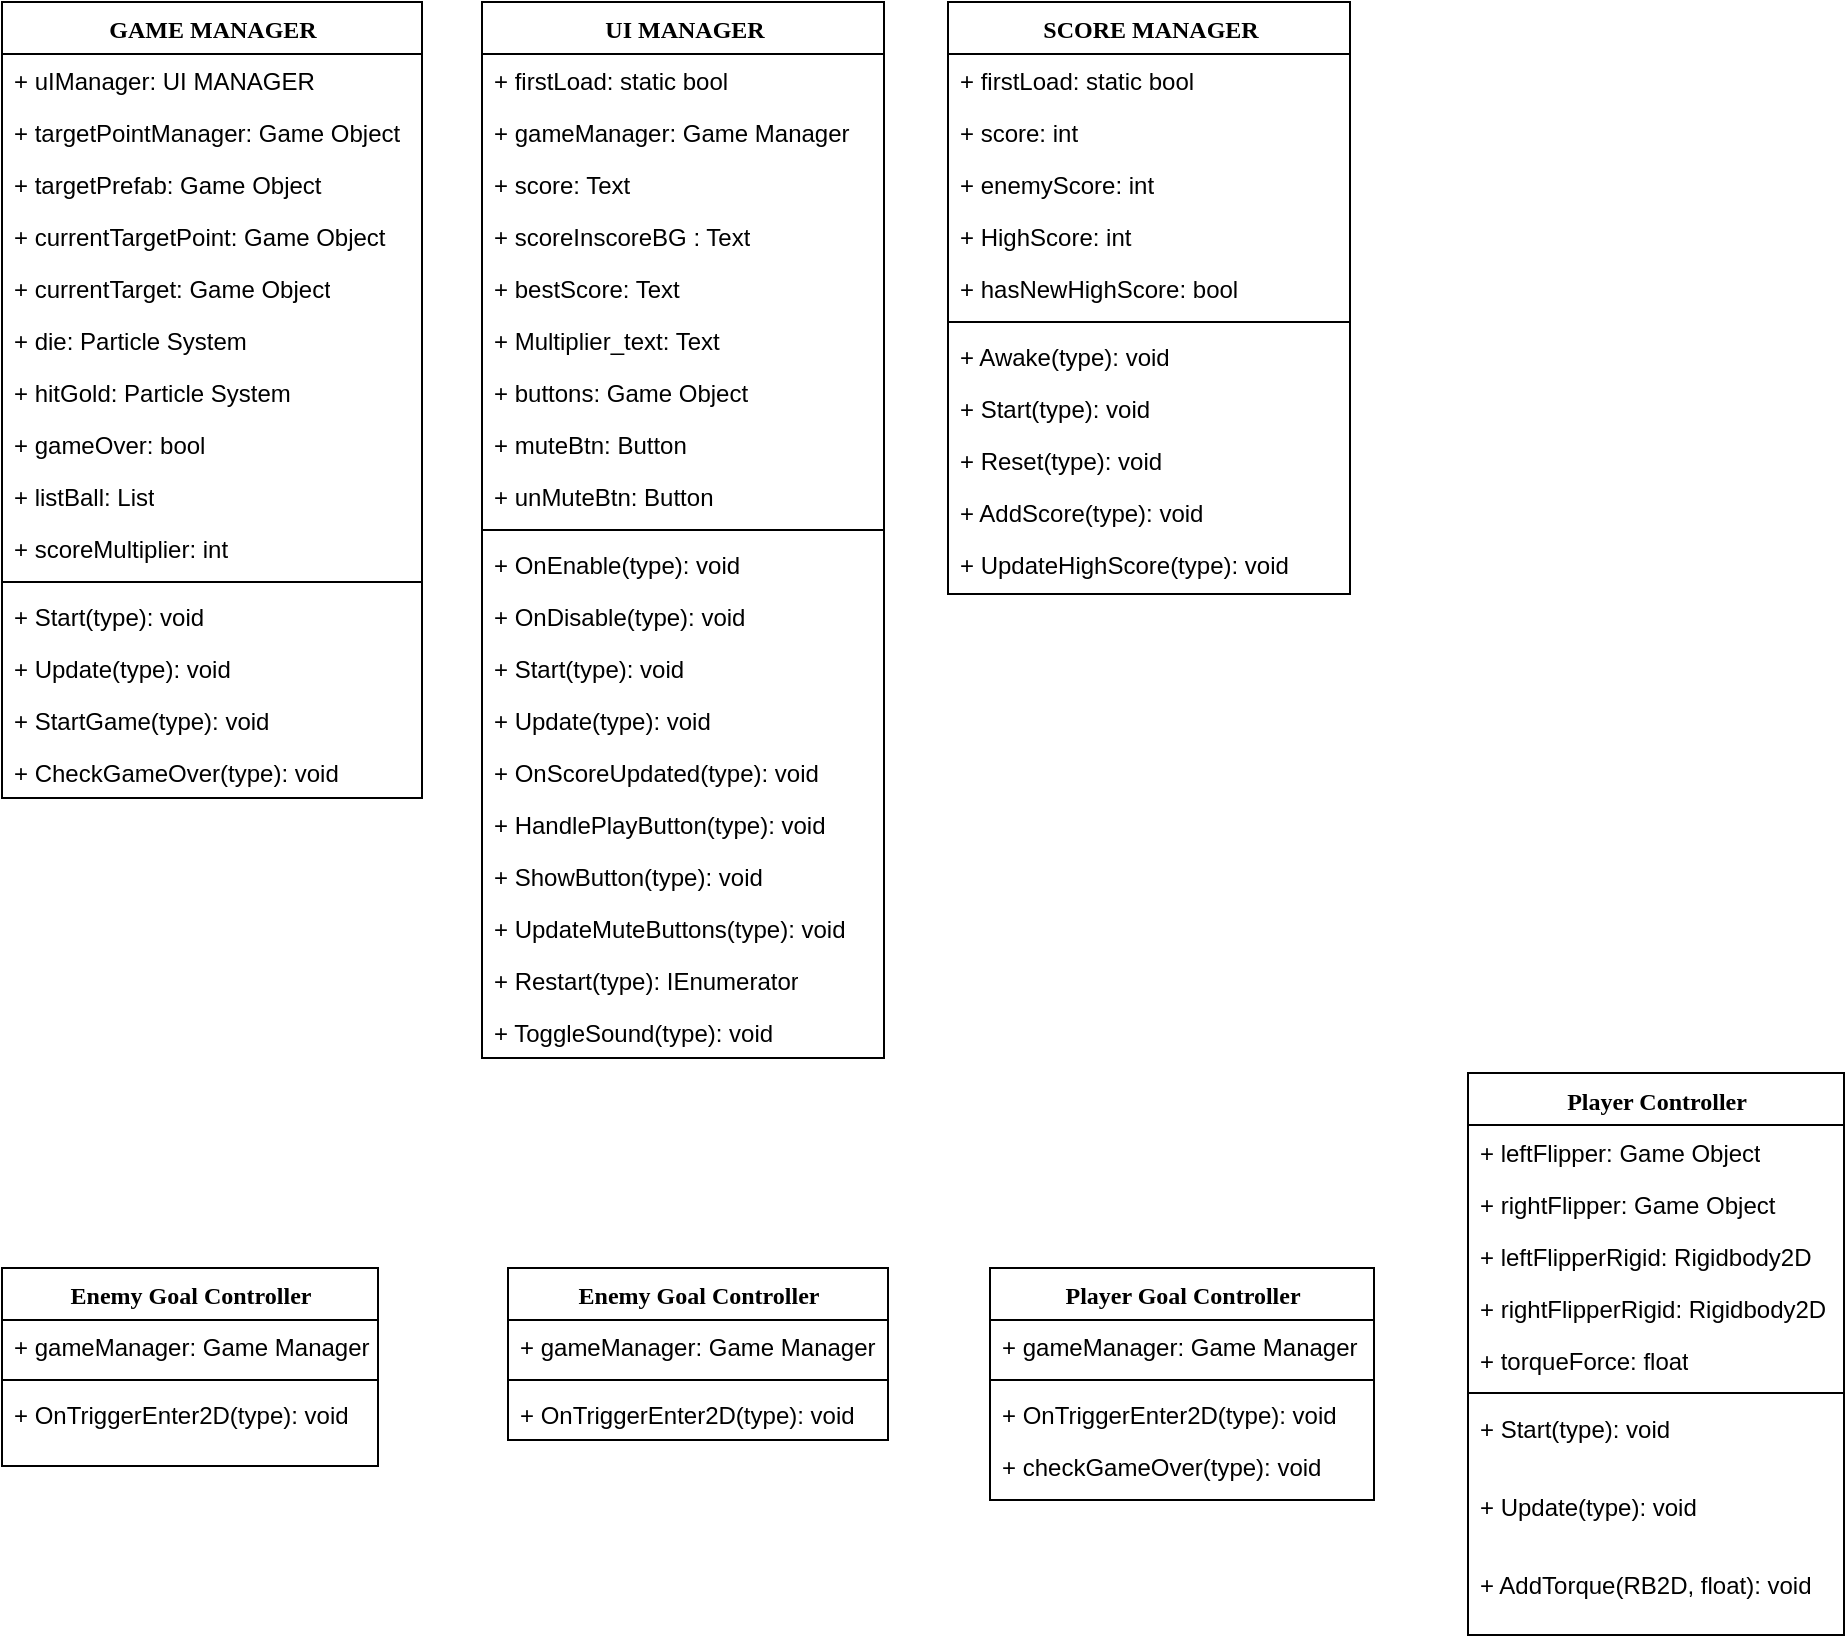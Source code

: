 <mxfile version="19.0.3" type="device"><diagram name="Page-1" id="9f46799a-70d6-7492-0946-bef42562c5a5"><mxGraphModel dx="1738" dy="1198" grid="0" gridSize="10" guides="1" tooltips="1" connect="1" arrows="1" fold="1" page="1" pageScale="1" pageWidth="1169" pageHeight="827" background="none" math="0" shadow="0"><root><mxCell id="0"/><mxCell id="1" parent="0"/><mxCell id="78961159f06e98e8-17" value="GAME MANAGER" style="swimlane;html=1;fontStyle=1;align=center;verticalAlign=top;childLayout=stackLayout;horizontal=1;startSize=26;horizontalStack=0;resizeParent=1;resizeLast=0;collapsible=1;marginBottom=0;swimlaneFillColor=#ffffff;rounded=0;shadow=0;comic=0;labelBackgroundColor=none;strokeWidth=1;fillColor=none;fontFamily=Verdana;fontSize=12" parent="1" vertex="1"><mxGeometry x="80" width="210" height="398" as="geometry"/></mxCell><mxCell id="78961159f06e98e8-21" value="+ uIManager: UI MANAGER" style="text;html=1;strokeColor=none;fillColor=none;align=left;verticalAlign=top;spacingLeft=4;spacingRight=4;whiteSpace=wrap;overflow=hidden;rotatable=0;points=[[0,0.5],[1,0.5]];portConstraint=eastwest;" parent="78961159f06e98e8-17" vertex="1"><mxGeometry y="26" width="210" height="26" as="geometry"/></mxCell><mxCell id="78961159f06e98e8-23" value="+ targetPointManager: Game Object" style="text;html=1;strokeColor=none;fillColor=none;align=left;verticalAlign=top;spacingLeft=4;spacingRight=4;whiteSpace=wrap;overflow=hidden;rotatable=0;points=[[0,0.5],[1,0.5]];portConstraint=eastwest;" parent="78961159f06e98e8-17" vertex="1"><mxGeometry y="52" width="210" height="26" as="geometry"/></mxCell><mxCell id="78961159f06e98e8-25" value="+ targetPrefab: Game Object" style="text;html=1;strokeColor=none;fillColor=none;align=left;verticalAlign=top;spacingLeft=4;spacingRight=4;whiteSpace=wrap;overflow=hidden;rotatable=0;points=[[0,0.5],[1,0.5]];portConstraint=eastwest;" parent="78961159f06e98e8-17" vertex="1"><mxGeometry y="78" width="210" height="26" as="geometry"/></mxCell><mxCell id="78961159f06e98e8-26" value="+ currentTargetPoint: Game Object" style="text;html=1;strokeColor=none;fillColor=none;align=left;verticalAlign=top;spacingLeft=4;spacingRight=4;whiteSpace=wrap;overflow=hidden;rotatable=0;points=[[0,0.5],[1,0.5]];portConstraint=eastwest;" parent="78961159f06e98e8-17" vertex="1"><mxGeometry y="104" width="210" height="26" as="geometry"/></mxCell><mxCell id="78961159f06e98e8-24" value="+ currentTarget: Game Object" style="text;html=1;strokeColor=none;fillColor=none;align=left;verticalAlign=top;spacingLeft=4;spacingRight=4;whiteSpace=wrap;overflow=hidden;rotatable=0;points=[[0,0.5],[1,0.5]];portConstraint=eastwest;" parent="78961159f06e98e8-17" vertex="1"><mxGeometry y="130" width="210" height="26" as="geometry"/></mxCell><mxCell id="i7pr4gN_zjUnl7qCKzy3-4" value="+ die: Particle System" style="text;html=1;strokeColor=none;fillColor=none;align=left;verticalAlign=top;spacingLeft=4;spacingRight=4;whiteSpace=wrap;overflow=hidden;rotatable=0;points=[[0,0.5],[1,0.5]];portConstraint=eastwest;" parent="78961159f06e98e8-17" vertex="1"><mxGeometry y="156" width="210" height="26" as="geometry"/></mxCell><mxCell id="i7pr4gN_zjUnl7qCKzy3-5" value="+ hitGold: Particle System" style="text;html=1;strokeColor=none;fillColor=none;align=left;verticalAlign=top;spacingLeft=4;spacingRight=4;whiteSpace=wrap;overflow=hidden;rotatable=0;points=[[0,0.5],[1,0.5]];portConstraint=eastwest;" parent="78961159f06e98e8-17" vertex="1"><mxGeometry y="182" width="210" height="26" as="geometry"/></mxCell><mxCell id="i7pr4gN_zjUnl7qCKzy3-6" value="+ gameOver: bool" style="text;html=1;strokeColor=none;fillColor=none;align=left;verticalAlign=top;spacingLeft=4;spacingRight=4;whiteSpace=wrap;overflow=hidden;rotatable=0;points=[[0,0.5],[1,0.5]];portConstraint=eastwest;" parent="78961159f06e98e8-17" vertex="1"><mxGeometry y="208" width="210" height="26" as="geometry"/></mxCell><mxCell id="i7pr4gN_zjUnl7qCKzy3-7" value="+ listBall: List" style="text;html=1;strokeColor=none;fillColor=none;align=left;verticalAlign=top;spacingLeft=4;spacingRight=4;whiteSpace=wrap;overflow=hidden;rotatable=0;points=[[0,0.5],[1,0.5]];portConstraint=eastwest;" parent="78961159f06e98e8-17" vertex="1"><mxGeometry y="234" width="210" height="26" as="geometry"/></mxCell><mxCell id="i7pr4gN_zjUnl7qCKzy3-8" value="+ scoreMultiplier: int" style="text;html=1;strokeColor=none;fillColor=none;align=left;verticalAlign=top;spacingLeft=4;spacingRight=4;whiteSpace=wrap;overflow=hidden;rotatable=0;points=[[0,0.5],[1,0.5]];portConstraint=eastwest;" parent="78961159f06e98e8-17" vertex="1"><mxGeometry y="260" width="210" height="26" as="geometry"/></mxCell><mxCell id="78961159f06e98e8-19" value="" style="line;html=1;strokeWidth=1;fillColor=none;align=left;verticalAlign=middle;spacingTop=-1;spacingLeft=3;spacingRight=3;rotatable=0;labelPosition=right;points=[];portConstraint=eastwest;" parent="78961159f06e98e8-17" vertex="1"><mxGeometry y="286" width="210" height="8" as="geometry"/></mxCell><mxCell id="78961159f06e98e8-20" value="+ Start(type): void" style="text;html=1;strokeColor=none;fillColor=none;align=left;verticalAlign=top;spacingLeft=4;spacingRight=4;whiteSpace=wrap;overflow=hidden;rotatable=0;points=[[0,0.5],[1,0.5]];portConstraint=eastwest;" parent="78961159f06e98e8-17" vertex="1"><mxGeometry y="294" width="210" height="26" as="geometry"/></mxCell><mxCell id="78961159f06e98e8-27" value="+ Update(type): void" style="text;html=1;strokeColor=none;fillColor=none;align=left;verticalAlign=top;spacingLeft=4;spacingRight=4;whiteSpace=wrap;overflow=hidden;rotatable=0;points=[[0,0.5],[1,0.5]];portConstraint=eastwest;" parent="78961159f06e98e8-17" vertex="1"><mxGeometry y="320" width="210" height="26" as="geometry"/></mxCell><mxCell id="i7pr4gN_zjUnl7qCKzy3-15" value="+ StartGame(type): void" style="text;html=1;strokeColor=none;fillColor=none;align=left;verticalAlign=top;spacingLeft=4;spacingRight=4;whiteSpace=wrap;overflow=hidden;rotatable=0;points=[[0,0.5],[1,0.5]];portConstraint=eastwest;" parent="78961159f06e98e8-17" vertex="1"><mxGeometry y="346" width="210" height="26" as="geometry"/></mxCell><mxCell id="i7pr4gN_zjUnl7qCKzy3-16" value="+ CheckGameOver(type): void" style="text;html=1;strokeColor=none;fillColor=none;align=left;verticalAlign=top;spacingLeft=4;spacingRight=4;whiteSpace=wrap;overflow=hidden;rotatable=0;points=[[0,0.5],[1,0.5]];portConstraint=eastwest;" parent="78961159f06e98e8-17" vertex="1"><mxGeometry y="372" width="210" height="26" as="geometry"/></mxCell><mxCell id="78961159f06e98e8-30" value="UI MANAGER" style="swimlane;html=1;fontStyle=1;align=center;verticalAlign=top;childLayout=stackLayout;horizontal=1;startSize=26;horizontalStack=0;resizeParent=1;resizeLast=0;collapsible=1;marginBottom=0;swimlaneFillColor=#ffffff;rounded=0;shadow=0;comic=0;labelBackgroundColor=none;strokeWidth=1;fillColor=none;fontFamily=Verdana;fontSize=12" parent="1" vertex="1"><mxGeometry x="320" width="201" height="528" as="geometry"/></mxCell><mxCell id="78961159f06e98e8-31" value="+ firstLoad: static bool" style="text;html=1;strokeColor=none;fillColor=none;align=left;verticalAlign=top;spacingLeft=4;spacingRight=4;whiteSpace=wrap;overflow=hidden;rotatable=0;points=[[0,0.5],[1,0.5]];portConstraint=eastwest;" parent="78961159f06e98e8-30" vertex="1"><mxGeometry y="26" width="201" height="26" as="geometry"/></mxCell><mxCell id="bv_RIhIL-_M4p1oB8i2O-2" value="+ gameManager: Game Manager" style="text;html=1;strokeColor=none;fillColor=none;align=left;verticalAlign=top;spacingLeft=4;spacingRight=4;whiteSpace=wrap;overflow=hidden;rotatable=0;points=[[0,0.5],[1,0.5]];portConstraint=eastwest;" vertex="1" parent="78961159f06e98e8-30"><mxGeometry y="52" width="201" height="26" as="geometry"/></mxCell><mxCell id="78961159f06e98e8-33" value="+ score: Text" style="text;html=1;strokeColor=none;fillColor=none;align=left;verticalAlign=top;spacingLeft=4;spacingRight=4;whiteSpace=wrap;overflow=hidden;rotatable=0;points=[[0,0.5],[1,0.5]];portConstraint=eastwest;" parent="78961159f06e98e8-30" vertex="1"><mxGeometry y="78" width="201" height="26" as="geometry"/></mxCell><mxCell id="78961159f06e98e8-32" value="+ scoreInscoreBG : Text" style="text;html=1;strokeColor=none;fillColor=none;align=left;verticalAlign=top;spacingLeft=4;spacingRight=4;whiteSpace=wrap;overflow=hidden;rotatable=0;points=[[0,0.5],[1,0.5]];portConstraint=eastwest;" parent="78961159f06e98e8-30" vertex="1"><mxGeometry y="104" width="201" height="26" as="geometry"/></mxCell><mxCell id="78961159f06e98e8-34" value="+ bestScore: Text" style="text;html=1;strokeColor=none;fillColor=none;align=left;verticalAlign=top;spacingLeft=4;spacingRight=4;whiteSpace=wrap;overflow=hidden;rotatable=0;points=[[0,0.5],[1,0.5]];portConstraint=eastwest;" parent="78961159f06e98e8-30" vertex="1"><mxGeometry y="130" width="201" height="26" as="geometry"/></mxCell><mxCell id="78961159f06e98e8-36" value="+ Multiplier_text: Text" style="text;html=1;strokeColor=none;fillColor=none;align=left;verticalAlign=top;spacingLeft=4;spacingRight=4;whiteSpace=wrap;overflow=hidden;rotatable=0;points=[[0,0.5],[1,0.5]];portConstraint=eastwest;" parent="78961159f06e98e8-30" vertex="1"><mxGeometry y="156" width="201" height="26" as="geometry"/></mxCell><mxCell id="78961159f06e98e8-37" value="+ buttons: Game Object" style="text;html=1;strokeColor=none;fillColor=none;align=left;verticalAlign=top;spacingLeft=4;spacingRight=4;whiteSpace=wrap;overflow=hidden;rotatable=0;points=[[0,0.5],[1,0.5]];portConstraint=eastwest;" parent="78961159f06e98e8-30" vertex="1"><mxGeometry y="182" width="201" height="26" as="geometry"/></mxCell><mxCell id="bv_RIhIL-_M4p1oB8i2O-3" value="+ muteBtn: Button" style="text;html=1;strokeColor=none;fillColor=none;align=left;verticalAlign=top;spacingLeft=4;spacingRight=4;whiteSpace=wrap;overflow=hidden;rotatable=0;points=[[0,0.5],[1,0.5]];portConstraint=eastwest;" vertex="1" parent="78961159f06e98e8-30"><mxGeometry y="208" width="201" height="26" as="geometry"/></mxCell><mxCell id="bv_RIhIL-_M4p1oB8i2O-4" value="+ unMuteBtn: Button" style="text;html=1;strokeColor=none;fillColor=none;align=left;verticalAlign=top;spacingLeft=4;spacingRight=4;whiteSpace=wrap;overflow=hidden;rotatable=0;points=[[0,0.5],[1,0.5]];portConstraint=eastwest;" vertex="1" parent="78961159f06e98e8-30"><mxGeometry y="234" width="201" height="26" as="geometry"/></mxCell><mxCell id="78961159f06e98e8-38" value="" style="line;html=1;strokeWidth=1;fillColor=none;align=left;verticalAlign=middle;spacingTop=-1;spacingLeft=3;spacingRight=3;rotatable=0;labelPosition=right;points=[];portConstraint=eastwest;" parent="78961159f06e98e8-30" vertex="1"><mxGeometry y="260" width="201" height="8" as="geometry"/></mxCell><mxCell id="78961159f06e98e8-39" value="+ OnEnable(type): void" style="text;html=1;strokeColor=none;fillColor=none;align=left;verticalAlign=top;spacingLeft=4;spacingRight=4;whiteSpace=wrap;overflow=hidden;rotatable=0;points=[[0,0.5],[1,0.5]];portConstraint=eastwest;" parent="78961159f06e98e8-30" vertex="1"><mxGeometry y="268" width="201" height="26" as="geometry"/></mxCell><mxCell id="78961159f06e98e8-40" value="+ OnDisable(type): void" style="text;html=1;strokeColor=none;fillColor=none;align=left;verticalAlign=top;spacingLeft=4;spacingRight=4;whiteSpace=wrap;overflow=hidden;rotatable=0;points=[[0,0.5],[1,0.5]];portConstraint=eastwest;" parent="78961159f06e98e8-30" vertex="1"><mxGeometry y="294" width="201" height="26" as="geometry"/></mxCell><mxCell id="78961159f06e98e8-42" value="+ Start(type): void" style="text;html=1;strokeColor=none;fillColor=none;align=left;verticalAlign=top;spacingLeft=4;spacingRight=4;whiteSpace=wrap;overflow=hidden;rotatable=0;points=[[0,0.5],[1,0.5]];portConstraint=eastwest;" parent="78961159f06e98e8-30" vertex="1"><mxGeometry y="320" width="201" height="26" as="geometry"/></mxCell><mxCell id="bv_RIhIL-_M4p1oB8i2O-5" value="+ Update(type): void" style="text;html=1;strokeColor=none;fillColor=none;align=left;verticalAlign=top;spacingLeft=4;spacingRight=4;whiteSpace=wrap;overflow=hidden;rotatable=0;points=[[0,0.5],[1,0.5]];portConstraint=eastwest;" vertex="1" parent="78961159f06e98e8-30"><mxGeometry y="346" width="201" height="26" as="geometry"/></mxCell><mxCell id="bv_RIhIL-_M4p1oB8i2O-6" value="+ OnScoreUpdated(type): void" style="text;html=1;strokeColor=none;fillColor=none;align=left;verticalAlign=top;spacingLeft=4;spacingRight=4;whiteSpace=wrap;overflow=hidden;rotatable=0;points=[[0,0.5],[1,0.5]];portConstraint=eastwest;" vertex="1" parent="78961159f06e98e8-30"><mxGeometry y="372" width="201" height="26" as="geometry"/></mxCell><mxCell id="bv_RIhIL-_M4p1oB8i2O-7" value="+ HandlePlayButton(type): void" style="text;html=1;strokeColor=none;fillColor=none;align=left;verticalAlign=top;spacingLeft=4;spacingRight=4;whiteSpace=wrap;overflow=hidden;rotatable=0;points=[[0,0.5],[1,0.5]];portConstraint=eastwest;" vertex="1" parent="78961159f06e98e8-30"><mxGeometry y="398" width="201" height="26" as="geometry"/></mxCell><mxCell id="bv_RIhIL-_M4p1oB8i2O-8" value="+ ShowButton(type): void" style="text;html=1;strokeColor=none;fillColor=none;align=left;verticalAlign=top;spacingLeft=4;spacingRight=4;whiteSpace=wrap;overflow=hidden;rotatable=0;points=[[0,0.5],[1,0.5]];portConstraint=eastwest;" vertex="1" parent="78961159f06e98e8-30"><mxGeometry y="424" width="201" height="26" as="geometry"/></mxCell><mxCell id="bv_RIhIL-_M4p1oB8i2O-9" value="+ UpdateMuteButtons(type): void" style="text;html=1;strokeColor=none;fillColor=none;align=left;verticalAlign=top;spacingLeft=4;spacingRight=4;whiteSpace=wrap;overflow=hidden;rotatable=0;points=[[0,0.5],[1,0.5]];portConstraint=eastwest;" vertex="1" parent="78961159f06e98e8-30"><mxGeometry y="450" width="201" height="26" as="geometry"/></mxCell><mxCell id="bv_RIhIL-_M4p1oB8i2O-10" value="+ Restart(type): IEnumerator" style="text;html=1;strokeColor=none;fillColor=none;align=left;verticalAlign=top;spacingLeft=4;spacingRight=4;whiteSpace=wrap;overflow=hidden;rotatable=0;points=[[0,0.5],[1,0.5]];portConstraint=eastwest;" vertex="1" parent="78961159f06e98e8-30"><mxGeometry y="476" width="201" height="26" as="geometry"/></mxCell><mxCell id="bv_RIhIL-_M4p1oB8i2O-11" value="+ ToggleSound(type): void" style="text;html=1;strokeColor=none;fillColor=none;align=left;verticalAlign=top;spacingLeft=4;spacingRight=4;whiteSpace=wrap;overflow=hidden;rotatable=0;points=[[0,0.5],[1,0.5]];portConstraint=eastwest;" vertex="1" parent="78961159f06e98e8-30"><mxGeometry y="502" width="201" height="26" as="geometry"/></mxCell><mxCell id="i7pr4gN_zjUnl7qCKzy3-23" value="Enemy Goal Controller" style="swimlane;html=1;fontStyle=1;align=center;verticalAlign=top;childLayout=stackLayout;horizontal=1;startSize=26;horizontalStack=0;resizeParent=1;resizeLast=0;collapsible=1;marginBottom=0;swimlaneFillColor=#ffffff;rounded=0;shadow=0;comic=0;labelBackgroundColor=none;strokeWidth=1;fillColor=none;fontFamily=Verdana;fontSize=12" parent="1" vertex="1"><mxGeometry x="80" y="633" width="188" height="99" as="geometry"/></mxCell><mxCell id="i7pr4gN_zjUnl7qCKzy3-24" value="+ gameManager: Game Manager" style="text;html=1;strokeColor=none;fillColor=none;align=left;verticalAlign=top;spacingLeft=4;spacingRight=4;whiteSpace=wrap;overflow=hidden;rotatable=0;points=[[0,0.5],[1,0.5]];portConstraint=eastwest;" parent="i7pr4gN_zjUnl7qCKzy3-23" vertex="1"><mxGeometry y="26" width="188" height="26" as="geometry"/></mxCell><mxCell id="i7pr4gN_zjUnl7qCKzy3-25" value="" style="line;html=1;strokeWidth=1;fillColor=none;align=left;verticalAlign=middle;spacingTop=-1;spacingLeft=3;spacingRight=3;rotatable=0;labelPosition=right;points=[];portConstraint=eastwest;" parent="i7pr4gN_zjUnl7qCKzy3-23" vertex="1"><mxGeometry y="52" width="188" height="8" as="geometry"/></mxCell><mxCell id="i7pr4gN_zjUnl7qCKzy3-26" value="+ OnTriggerEnter2D(type): void" style="text;html=1;strokeColor=none;fillColor=none;align=left;verticalAlign=top;spacingLeft=4;spacingRight=4;whiteSpace=wrap;overflow=hidden;rotatable=0;points=[[0,0.5],[1,0.5]];portConstraint=eastwest;" parent="i7pr4gN_zjUnl7qCKzy3-23" vertex="1"><mxGeometry y="60" width="188" height="39" as="geometry"/></mxCell><mxCell id="i7pr4gN_zjUnl7qCKzy3-18" value="Enemy Goal Controller" style="swimlane;html=1;fontStyle=1;align=center;verticalAlign=top;childLayout=stackLayout;horizontal=1;startSize=26;horizontalStack=0;resizeParent=1;resizeLast=0;collapsible=1;marginBottom=0;swimlaneFillColor=#ffffff;rounded=0;shadow=0;comic=0;labelBackgroundColor=none;strokeWidth=1;fillColor=none;fontFamily=Verdana;fontSize=12" parent="1" vertex="1"><mxGeometry x="333" y="633" width="190" height="86" as="geometry"/></mxCell><mxCell id="i7pr4gN_zjUnl7qCKzy3-19" value="+ gameManager: Game Manager" style="text;html=1;strokeColor=none;fillColor=none;align=left;verticalAlign=top;spacingLeft=4;spacingRight=4;whiteSpace=wrap;overflow=hidden;rotatable=0;points=[[0,0.5],[1,0.5]];portConstraint=eastwest;" parent="i7pr4gN_zjUnl7qCKzy3-18" vertex="1"><mxGeometry y="26" width="190" height="26" as="geometry"/></mxCell><mxCell id="i7pr4gN_zjUnl7qCKzy3-20" value="" style="line;html=1;strokeWidth=1;fillColor=none;align=left;verticalAlign=middle;spacingTop=-1;spacingLeft=3;spacingRight=3;rotatable=0;labelPosition=right;points=[];portConstraint=eastwest;" parent="i7pr4gN_zjUnl7qCKzy3-18" vertex="1"><mxGeometry y="52" width="190" height="8" as="geometry"/></mxCell><mxCell id="i7pr4gN_zjUnl7qCKzy3-21" value="+ OnTriggerEnter2D(type): void" style="text;html=1;strokeColor=none;fillColor=none;align=left;verticalAlign=top;spacingLeft=4;spacingRight=4;whiteSpace=wrap;overflow=hidden;rotatable=0;points=[[0,0.5],[1,0.5]];portConstraint=eastwest;" parent="i7pr4gN_zjUnl7qCKzy3-18" vertex="1"><mxGeometry y="60" width="190" height="26" as="geometry"/></mxCell><mxCell id="78961159f06e98e8-56" value="Player Goal Controller" style="swimlane;html=1;fontStyle=1;align=center;verticalAlign=top;childLayout=stackLayout;horizontal=1;startSize=26;horizontalStack=0;resizeParent=1;resizeLast=0;collapsible=1;marginBottom=0;swimlaneFillColor=#ffffff;rounded=0;shadow=0;comic=0;labelBackgroundColor=none;strokeWidth=1;fillColor=none;fontFamily=Verdana;fontSize=12" parent="1" vertex="1"><mxGeometry x="574" y="633" width="192" height="116" as="geometry"/></mxCell><mxCell id="78961159f06e98e8-57" value="+ gameManager: Game Manager" style="text;html=1;strokeColor=none;fillColor=none;align=left;verticalAlign=top;spacingLeft=4;spacingRight=4;whiteSpace=wrap;overflow=hidden;rotatable=0;points=[[0,0.5],[1,0.5]];portConstraint=eastwest;" parent="78961159f06e98e8-56" vertex="1"><mxGeometry y="26" width="192" height="26" as="geometry"/></mxCell><mxCell id="78961159f06e98e8-64" value="" style="line;html=1;strokeWidth=1;fillColor=none;align=left;verticalAlign=middle;spacingTop=-1;spacingLeft=3;spacingRight=3;rotatable=0;labelPosition=right;points=[];portConstraint=eastwest;" parent="78961159f06e98e8-56" vertex="1"><mxGeometry y="52" width="192" height="8" as="geometry"/></mxCell><mxCell id="78961159f06e98e8-65" value="+ OnTriggerEnter2D(type): void" style="text;html=1;strokeColor=none;fillColor=none;align=left;verticalAlign=top;spacingLeft=4;spacingRight=4;whiteSpace=wrap;overflow=hidden;rotatable=0;points=[[0,0.5],[1,0.5]];portConstraint=eastwest;" parent="78961159f06e98e8-56" vertex="1"><mxGeometry y="60" width="192" height="26" as="geometry"/></mxCell><mxCell id="78961159f06e98e8-66" value="+ checkGameOver(type): void" style="text;html=1;strokeColor=none;fillColor=none;align=left;verticalAlign=top;spacingLeft=4;spacingRight=4;whiteSpace=wrap;overflow=hidden;rotatable=0;points=[[0,0.5],[1,0.5]];portConstraint=eastwest;" parent="78961159f06e98e8-56" vertex="1"><mxGeometry y="86" width="192" height="26" as="geometry"/></mxCell><mxCell id="bv_RIhIL-_M4p1oB8i2O-12" value="Player Controller" style="swimlane;html=1;fontStyle=1;align=center;verticalAlign=top;childLayout=stackLayout;horizontal=1;startSize=26;horizontalStack=0;resizeParent=1;resizeLast=0;collapsible=1;marginBottom=0;swimlaneFillColor=#ffffff;rounded=0;shadow=0;comic=0;labelBackgroundColor=none;strokeWidth=1;fillColor=none;fontFamily=Verdana;fontSize=12" vertex="1" parent="1"><mxGeometry x="813" y="535.5" width="188" height="281" as="geometry"/></mxCell><mxCell id="bv_RIhIL-_M4p1oB8i2O-13" value="+ leftFlipper: Game Object" style="text;html=1;strokeColor=none;fillColor=none;align=left;verticalAlign=top;spacingLeft=4;spacingRight=4;whiteSpace=wrap;overflow=hidden;rotatable=0;points=[[0,0.5],[1,0.5]];portConstraint=eastwest;" vertex="1" parent="bv_RIhIL-_M4p1oB8i2O-12"><mxGeometry y="26" width="188" height="26" as="geometry"/></mxCell><mxCell id="bv_RIhIL-_M4p1oB8i2O-16" value="+ rightFlipper: Game Object" style="text;html=1;strokeColor=none;fillColor=none;align=left;verticalAlign=top;spacingLeft=4;spacingRight=4;whiteSpace=wrap;overflow=hidden;rotatable=0;points=[[0,0.5],[1,0.5]];portConstraint=eastwest;" vertex="1" parent="bv_RIhIL-_M4p1oB8i2O-12"><mxGeometry y="52" width="188" height="26" as="geometry"/></mxCell><mxCell id="bv_RIhIL-_M4p1oB8i2O-17" value="+ leftFlipperRigid: Rigidbody2D" style="text;html=1;strokeColor=none;fillColor=none;align=left;verticalAlign=top;spacingLeft=4;spacingRight=4;whiteSpace=wrap;overflow=hidden;rotatable=0;points=[[0,0.5],[1,0.5]];portConstraint=eastwest;" vertex="1" parent="bv_RIhIL-_M4p1oB8i2O-12"><mxGeometry y="78" width="188" height="26" as="geometry"/></mxCell><mxCell id="bv_RIhIL-_M4p1oB8i2O-18" value="+ rightFlipperRigid: Rigidbody2D" style="text;html=1;strokeColor=none;fillColor=none;align=left;verticalAlign=top;spacingLeft=4;spacingRight=4;whiteSpace=wrap;overflow=hidden;rotatable=0;points=[[0,0.5],[1,0.5]];portConstraint=eastwest;" vertex="1" parent="bv_RIhIL-_M4p1oB8i2O-12"><mxGeometry y="104" width="188" height="26" as="geometry"/></mxCell><mxCell id="bv_RIhIL-_M4p1oB8i2O-19" value="+ torqueForce: float" style="text;html=1;strokeColor=none;fillColor=none;align=left;verticalAlign=top;spacingLeft=4;spacingRight=4;whiteSpace=wrap;overflow=hidden;rotatable=0;points=[[0,0.5],[1,0.5]];portConstraint=eastwest;" vertex="1" parent="bv_RIhIL-_M4p1oB8i2O-12"><mxGeometry y="130" width="188" height="26" as="geometry"/></mxCell><mxCell id="bv_RIhIL-_M4p1oB8i2O-14" value="" style="line;html=1;strokeWidth=1;fillColor=none;align=left;verticalAlign=middle;spacingTop=-1;spacingLeft=3;spacingRight=3;rotatable=0;labelPosition=right;points=[];portConstraint=eastwest;" vertex="1" parent="bv_RIhIL-_M4p1oB8i2O-12"><mxGeometry y="156" width="188" height="8" as="geometry"/></mxCell><mxCell id="bv_RIhIL-_M4p1oB8i2O-15" value="+ Start(type): void" style="text;html=1;strokeColor=none;fillColor=none;align=left;verticalAlign=top;spacingLeft=4;spacingRight=4;whiteSpace=wrap;overflow=hidden;rotatable=0;points=[[0,0.5],[1,0.5]];portConstraint=eastwest;" vertex="1" parent="bv_RIhIL-_M4p1oB8i2O-12"><mxGeometry y="164" width="188" height="39" as="geometry"/></mxCell><mxCell id="bv_RIhIL-_M4p1oB8i2O-20" value="+ Update(type): void" style="text;html=1;strokeColor=none;fillColor=none;align=left;verticalAlign=top;spacingLeft=4;spacingRight=4;whiteSpace=wrap;overflow=hidden;rotatable=0;points=[[0,0.5],[1,0.5]];portConstraint=eastwest;" vertex="1" parent="bv_RIhIL-_M4p1oB8i2O-12"><mxGeometry y="203" width="188" height="39" as="geometry"/></mxCell><mxCell id="bv_RIhIL-_M4p1oB8i2O-21" value="+ AddTorque(RB2D, float): void" style="text;html=1;strokeColor=none;fillColor=none;align=left;verticalAlign=top;spacingLeft=4;spacingRight=4;whiteSpace=wrap;overflow=hidden;rotatable=0;points=[[0,0.5],[1,0.5]];portConstraint=eastwest;" vertex="1" parent="bv_RIhIL-_M4p1oB8i2O-12"><mxGeometry y="242" width="188" height="39" as="geometry"/></mxCell><mxCell id="bv_RIhIL-_M4p1oB8i2O-22" value="SCORE MANAGER" style="swimlane;html=1;fontStyle=1;align=center;verticalAlign=top;childLayout=stackLayout;horizontal=1;startSize=26;horizontalStack=0;resizeParent=1;resizeLast=0;collapsible=1;marginBottom=0;swimlaneFillColor=#ffffff;rounded=0;shadow=0;comic=0;labelBackgroundColor=none;strokeWidth=1;fillColor=none;fontFamily=Verdana;fontSize=12" vertex="1" parent="1"><mxGeometry x="553" width="201" height="296" as="geometry"/></mxCell><mxCell id="bv_RIhIL-_M4p1oB8i2O-23" value="+ firstLoad: static bool" style="text;html=1;strokeColor=none;fillColor=none;align=left;verticalAlign=top;spacingLeft=4;spacingRight=4;whiteSpace=wrap;overflow=hidden;rotatable=0;points=[[0,0.5],[1,0.5]];portConstraint=eastwest;" vertex="1" parent="bv_RIhIL-_M4p1oB8i2O-22"><mxGeometry y="26" width="201" height="26" as="geometry"/></mxCell><mxCell id="bv_RIhIL-_M4p1oB8i2O-24" value="+ score: int" style="text;html=1;strokeColor=none;fillColor=none;align=left;verticalAlign=top;spacingLeft=4;spacingRight=4;whiteSpace=wrap;overflow=hidden;rotatable=0;points=[[0,0.5],[1,0.5]];portConstraint=eastwest;" vertex="1" parent="bv_RIhIL-_M4p1oB8i2O-22"><mxGeometry y="52" width="201" height="26" as="geometry"/></mxCell><mxCell id="bv_RIhIL-_M4p1oB8i2O-25" value="+ enemyScore: int" style="text;html=1;strokeColor=none;fillColor=none;align=left;verticalAlign=top;spacingLeft=4;spacingRight=4;whiteSpace=wrap;overflow=hidden;rotatable=0;points=[[0,0.5],[1,0.5]];portConstraint=eastwest;" vertex="1" parent="bv_RIhIL-_M4p1oB8i2O-22"><mxGeometry y="78" width="201" height="26" as="geometry"/></mxCell><mxCell id="bv_RIhIL-_M4p1oB8i2O-26" value="+ HighScore: int" style="text;html=1;strokeColor=none;fillColor=none;align=left;verticalAlign=top;spacingLeft=4;spacingRight=4;whiteSpace=wrap;overflow=hidden;rotatable=0;points=[[0,0.5],[1,0.5]];portConstraint=eastwest;" vertex="1" parent="bv_RIhIL-_M4p1oB8i2O-22"><mxGeometry y="104" width="201" height="26" as="geometry"/></mxCell><mxCell id="bv_RIhIL-_M4p1oB8i2O-27" value="+ hasNewHighScore: bool" style="text;html=1;strokeColor=none;fillColor=none;align=left;verticalAlign=top;spacingLeft=4;spacingRight=4;whiteSpace=wrap;overflow=hidden;rotatable=0;points=[[0,0.5],[1,0.5]];portConstraint=eastwest;" vertex="1" parent="bv_RIhIL-_M4p1oB8i2O-22"><mxGeometry y="130" width="201" height="26" as="geometry"/></mxCell><mxCell id="bv_RIhIL-_M4p1oB8i2O-32" value="" style="line;html=1;strokeWidth=1;fillColor=none;align=left;verticalAlign=middle;spacingTop=-1;spacingLeft=3;spacingRight=3;rotatable=0;labelPosition=right;points=[];portConstraint=eastwest;" vertex="1" parent="bv_RIhIL-_M4p1oB8i2O-22"><mxGeometry y="156" width="201" height="8" as="geometry"/></mxCell><mxCell id="bv_RIhIL-_M4p1oB8i2O-33" value="+ Awake(type): void" style="text;html=1;strokeColor=none;fillColor=none;align=left;verticalAlign=top;spacingLeft=4;spacingRight=4;whiteSpace=wrap;overflow=hidden;rotatable=0;points=[[0,0.5],[1,0.5]];portConstraint=eastwest;" vertex="1" parent="bv_RIhIL-_M4p1oB8i2O-22"><mxGeometry y="164" width="201" height="26" as="geometry"/></mxCell><mxCell id="bv_RIhIL-_M4p1oB8i2O-34" value="+ Start(type): void" style="text;html=1;strokeColor=none;fillColor=none;align=left;verticalAlign=top;spacingLeft=4;spacingRight=4;whiteSpace=wrap;overflow=hidden;rotatable=0;points=[[0,0.5],[1,0.5]];portConstraint=eastwest;" vertex="1" parent="bv_RIhIL-_M4p1oB8i2O-22"><mxGeometry y="190" width="201" height="26" as="geometry"/></mxCell><mxCell id="bv_RIhIL-_M4p1oB8i2O-35" value="+ Reset(type): void" style="text;html=1;strokeColor=none;fillColor=none;align=left;verticalAlign=top;spacingLeft=4;spacingRight=4;whiteSpace=wrap;overflow=hidden;rotatable=0;points=[[0,0.5],[1,0.5]];portConstraint=eastwest;" vertex="1" parent="bv_RIhIL-_M4p1oB8i2O-22"><mxGeometry y="216" width="201" height="26" as="geometry"/></mxCell><mxCell id="bv_RIhIL-_M4p1oB8i2O-36" value="+ AddScore(type): void" style="text;html=1;strokeColor=none;fillColor=none;align=left;verticalAlign=top;spacingLeft=4;spacingRight=4;whiteSpace=wrap;overflow=hidden;rotatable=0;points=[[0,0.5],[1,0.5]];portConstraint=eastwest;" vertex="1" parent="bv_RIhIL-_M4p1oB8i2O-22"><mxGeometry y="242" width="201" height="26" as="geometry"/></mxCell><mxCell id="bv_RIhIL-_M4p1oB8i2O-37" value="+ UpdateHighScore(type): void" style="text;html=1;strokeColor=none;fillColor=none;align=left;verticalAlign=top;spacingLeft=4;spacingRight=4;whiteSpace=wrap;overflow=hidden;rotatable=0;points=[[0,0.5],[1,0.5]];portConstraint=eastwest;" vertex="1" parent="bv_RIhIL-_M4p1oB8i2O-22"><mxGeometry y="268" width="201" height="26" as="geometry"/></mxCell></root></mxGraphModel></diagram></mxfile>